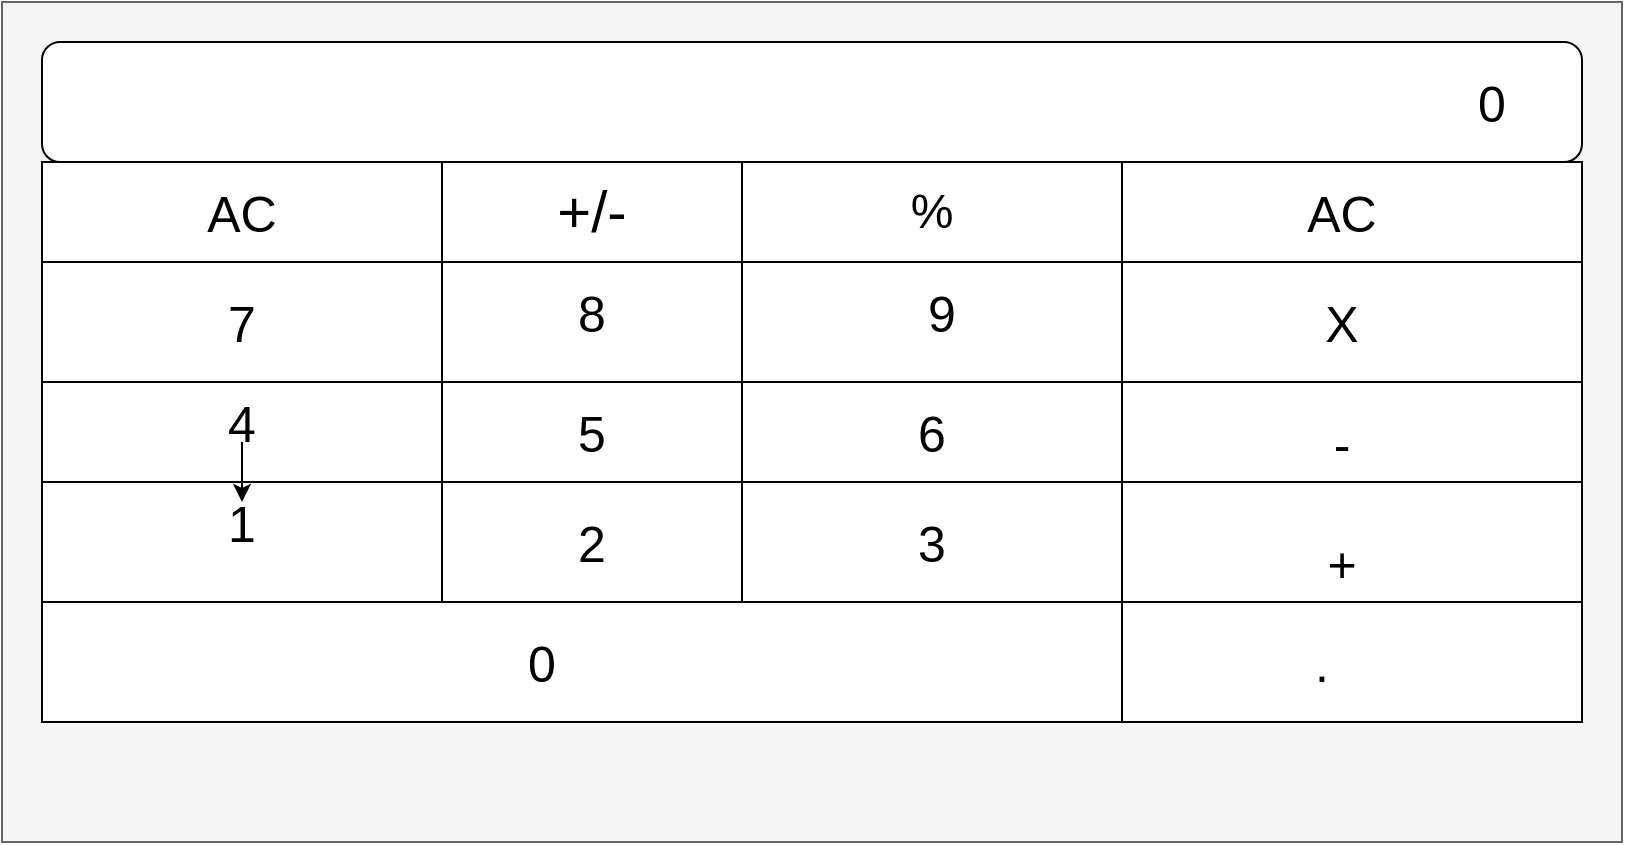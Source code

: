 <mxfile version="13.9.9" type="device" pages="2"><diagram id="JDqJoyBsOqbUNYT5pth4" name="Page-1"><mxGraphModel dx="1086" dy="806" grid="1" gridSize="10" guides="1" tooltips="1" connect="1" arrows="1" fold="1" page="1" pageScale="1" pageWidth="850" pageHeight="1100" math="0" shadow="0"><root><mxCell id="0"/><mxCell id="1" parent="0"/><mxCell id="0WpJADBj-stAcuNS_Mou-1" value="" style="rounded=0;whiteSpace=wrap;html=1;fillColor=#f5f5f5;strokeColor=#666666;fontColor=#333333;labelBackgroundColor=#787878;" vertex="1" parent="1"><mxGeometry x="20" y="30" width="810" height="420" as="geometry"/></mxCell><mxCell id="0WpJADBj-stAcuNS_Mou-3" value="" style="rounded=1;whiteSpace=wrap;html=1;labelBackgroundColor=#787878;" vertex="1" parent="1"><mxGeometry x="40" y="50" width="770" height="60" as="geometry"/></mxCell><mxCell id="0WpJADBj-stAcuNS_Mou-4" value="" style="rounded=0;whiteSpace=wrap;html=1;labelBackgroundColor=none;" vertex="1" parent="1"><mxGeometry x="40" y="110" width="770" height="50" as="geometry"/></mxCell><mxCell id="0WpJADBj-stAcuNS_Mou-5" value="" style="rounded=0;whiteSpace=wrap;html=1;labelBackgroundColor=#666666;" vertex="1" parent="1"><mxGeometry x="40" y="110" width="200" height="50" as="geometry"/></mxCell><mxCell id="0WpJADBj-stAcuNS_Mou-6" value="&lt;font style=&quot;font-size: 24px&quot;&gt;%&lt;/font&gt;" style="rounded=0;whiteSpace=wrap;html=1;" vertex="1" parent="1"><mxGeometry x="390" y="110" width="190" height="50" as="geometry"/></mxCell><mxCell id="0WpJADBj-stAcuNS_Mou-8" value="&lt;span style=&quot;color: rgba(0 , 0 , 0 , 0) ; font-family: monospace ; font-size: 0px&quot;&gt;%3CmxGraphModel%3E%3Croot%3E%3CmxCell%20id%3D%220%22%2F%3E%3CmxCell%20id%3D%221%22%20parent%3D%220%22%2F%3E%3CmxCell%20id%3D%222%22%20value%3D%22AC%22%20style%3D%22text%3Bhtml%3D1%3BstrokeColor%3Dnone%3BfillColor%3Dnone%3Balign%3Dcenter%3BverticalAlign%3Dmiddle%3BwhiteSpace%3Dwrap%3Brounded%3D0%3BlabelBackgroundColor%3Dnone%3BfontSize%3D25%3B%22%20vertex%3D%221%22%20parent%3D%221%22%3E%3CmxGeometry%20x%3D%22120%22%20y%3D%22125%22%20width%3D%2240%22%20height%3D%2220%22%20as%3D%22geometry%22%2F%3E%3C%2FmxCell%3E%3C%2Froot%3E%3C%2FmxGraphModel%3E&lt;/span&gt;" style="rounded=0;whiteSpace=wrap;html=1;" vertex="1" parent="1"><mxGeometry x="40" y="160" width="770" height="60" as="geometry"/></mxCell><mxCell id="0WpJADBj-stAcuNS_Mou-9" value="" style="rounded=0;whiteSpace=wrap;html=1;" vertex="1" parent="1"><mxGeometry x="40" y="220" width="770" height="60" as="geometry"/></mxCell><mxCell id="0WpJADBj-stAcuNS_Mou-10" value="" style="rounded=0;whiteSpace=wrap;html=1;" vertex="1" parent="1"><mxGeometry x="40" y="270" width="770" height="60" as="geometry"/></mxCell><mxCell id="0WpJADBj-stAcuNS_Mou-11" value="&lt;span style=&quot;color: rgba(0 , 0 , 0 , 0) ; font-family: monospace ; font-size: 0px&quot;&gt;%3CmxGraphModel%3E%3Croot%3E%3CmxCell%20id%3D%220%22%2F%3E%3CmxCell%20id%3D%221%22%20parent%3D%220%22%2F%3E%3CmxCell%20id%3D%222%22%20value%3D%22AC%22%20style%3D%22text%3Bhtml%3D1%3BstrokeColor%3Dnone%3BfillColor%3Dnone%3Balign%3Dcenter%3BverticalAlign%3Dmiddle%3BwhiteSpace%3Dwrap%3Brounded%3D0%3BlabelBackgroundColor%3Dnone%3BfontSize%3D25%3B%22%20vertex%3D%221%22%20parent%3D%221%22%3E%3CmxGeometry%20x%3D%22120%22%20y%3D%22125%22%20width%3D%2240%22%20height%3D%2220%22%20as%3D%22geometry%22%2F%3E%3C%2FmxCell%3E%3C%2Froot%3E%3C%2FmxGraphModel%3E&lt;/span&gt;" style="rounded=0;whiteSpace=wrap;html=1;" vertex="1" parent="1"><mxGeometry x="40" y="330" width="770" height="60" as="geometry"/></mxCell><mxCell id="0WpJADBj-stAcuNS_Mou-12" value="" style="rounded=0;whiteSpace=wrap;html=1;" vertex="1" parent="1"><mxGeometry x="40" y="160" width="200" height="60" as="geometry"/></mxCell><mxCell id="0WpJADBj-stAcuNS_Mou-14" value="" style="rounded=0;whiteSpace=wrap;html=1;" vertex="1" parent="1"><mxGeometry x="390" y="160" width="190" height="60" as="geometry"/></mxCell><mxCell id="0WpJADBj-stAcuNS_Mou-15" value="" style="rounded=0;whiteSpace=wrap;html=1;" vertex="1" parent="1"><mxGeometry x="40" y="220" width="200" height="50" as="geometry"/></mxCell><mxCell id="0WpJADBj-stAcuNS_Mou-16" value="" style="rounded=0;whiteSpace=wrap;html=1;" vertex="1" parent="1"><mxGeometry x="240" y="220" width="150" height="50" as="geometry"/></mxCell><mxCell id="0WpJADBj-stAcuNS_Mou-17" value="" style="rounded=0;whiteSpace=wrap;html=1;" vertex="1" parent="1"><mxGeometry x="390" y="220" width="190" height="50" as="geometry"/></mxCell><mxCell id="0WpJADBj-stAcuNS_Mou-18" value="" style="rounded=0;whiteSpace=wrap;html=1;" vertex="1" parent="1"><mxGeometry x="40" y="270" width="200" height="60" as="geometry"/></mxCell><mxCell id="0WpJADBj-stAcuNS_Mou-19" value="" style="rounded=0;whiteSpace=wrap;html=1;" vertex="1" parent="1"><mxGeometry x="390" y="270" width="190" height="60" as="geometry"/></mxCell><mxCell id="0WpJADBj-stAcuNS_Mou-20" value="" style="rounded=0;whiteSpace=wrap;html=1;labelBackgroundColor=#787878;" vertex="1" parent="1"><mxGeometry x="40" y="330" width="540" height="60" as="geometry"/></mxCell><mxCell id="0WpJADBj-stAcuNS_Mou-21" value="0" style="text;html=1;strokeColor=none;fillColor=none;align=center;verticalAlign=middle;whiteSpace=wrap;rounded=0;fontSize=25;" vertex="1" parent="1"><mxGeometry x="740" y="70" width="50" height="20" as="geometry"/></mxCell><mxCell id="0WpJADBj-stAcuNS_Mou-22" value="AC" style="text;html=1;strokeColor=none;fillColor=none;align=center;verticalAlign=middle;whiteSpace=wrap;rounded=0;labelBackgroundColor=none;fontSize=25;" vertex="1" parent="1"><mxGeometry x="120" y="125" width="40" height="20" as="geometry"/></mxCell><mxCell id="0WpJADBj-stAcuNS_Mou-23" value="7" style="text;html=1;strokeColor=none;fillColor=none;align=center;verticalAlign=middle;whiteSpace=wrap;rounded=0;labelBackgroundColor=none;fontSize=25;" vertex="1" parent="1"><mxGeometry x="120" y="180" width="40" height="20" as="geometry"/></mxCell><mxCell id="0WpJADBj-stAcuNS_Mou-33" value="" style="edgeStyle=orthogonalEdgeStyle;rounded=0;orthogonalLoop=1;jettySize=auto;html=1;fontSize=25;fontColor=#000000;" edge="1" parent="1" source="0WpJADBj-stAcuNS_Mou-24" target="0WpJADBj-stAcuNS_Mou-25"><mxGeometry relative="1" as="geometry"/></mxCell><mxCell id="0WpJADBj-stAcuNS_Mou-24" value="4" style="text;html=1;strokeColor=none;fillColor=none;align=center;verticalAlign=middle;whiteSpace=wrap;rounded=0;labelBackgroundColor=none;fontSize=25;" vertex="1" parent="1"><mxGeometry x="120" y="230" width="40" height="20" as="geometry"/></mxCell><mxCell id="0WpJADBj-stAcuNS_Mou-25" value="1" style="text;html=1;strokeColor=none;fillColor=none;align=center;verticalAlign=middle;whiteSpace=wrap;rounded=0;labelBackgroundColor=none;fontSize=25;" vertex="1" parent="1"><mxGeometry x="120" y="280" width="40" height="20" as="geometry"/></mxCell><mxCell id="0WpJADBj-stAcuNS_Mou-26" value="&lt;font style=&quot;font-size: 29px&quot;&gt;+/-&lt;/font&gt;" style="text;html=1;strokeColor=none;fillColor=none;align=center;verticalAlign=middle;whiteSpace=wrap;rounded=0;labelBackgroundColor=none;fontSize=25;" vertex="1" parent="1"><mxGeometry x="295" y="125" width="40" height="20" as="geometry"/></mxCell><mxCell id="0WpJADBj-stAcuNS_Mou-29" value="8" style="text;html=1;strokeColor=none;fillColor=none;align=center;verticalAlign=middle;whiteSpace=wrap;rounded=0;labelBackgroundColor=none;fontSize=25;" vertex="1" parent="1"><mxGeometry x="295" y="175" width="40" height="20" as="geometry"/></mxCell><mxCell id="0WpJADBj-stAcuNS_Mou-30" value="5" style="text;html=1;strokeColor=none;fillColor=none;align=center;verticalAlign=middle;whiteSpace=wrap;rounded=0;labelBackgroundColor=none;fontSize=25;" vertex="1" parent="1"><mxGeometry x="295" y="235" width="40" height="20" as="geometry"/></mxCell><mxCell id="0WpJADBj-stAcuNS_Mou-32" value="2" style="text;html=1;strokeColor=none;fillColor=none;align=center;verticalAlign=middle;whiteSpace=wrap;rounded=0;labelBackgroundColor=none;fontSize=25;" vertex="1" parent="1"><mxGeometry x="295" y="290" width="40" height="20" as="geometry"/></mxCell><mxCell id="0WpJADBj-stAcuNS_Mou-34" value="9" style="text;html=1;strokeColor=none;fillColor=none;align=center;verticalAlign=middle;whiteSpace=wrap;rounded=0;labelBackgroundColor=none;fontSize=25;" vertex="1" parent="1"><mxGeometry x="470" y="175" width="40" height="20" as="geometry"/></mxCell><mxCell id="0WpJADBj-stAcuNS_Mou-35" value="6" style="text;html=1;strokeColor=none;fillColor=none;align=center;verticalAlign=middle;whiteSpace=wrap;rounded=0;labelBackgroundColor=none;fontSize=25;" vertex="1" parent="1"><mxGeometry x="465" y="235" width="40" height="20" as="geometry"/></mxCell><mxCell id="0WpJADBj-stAcuNS_Mou-36" value="3" style="text;html=1;strokeColor=none;fillColor=none;align=center;verticalAlign=middle;whiteSpace=wrap;rounded=0;labelBackgroundColor=none;fontSize=25;" vertex="1" parent="1"><mxGeometry x="465" y="290" width="40" height="20" as="geometry"/></mxCell><mxCell id="0WpJADBj-stAcuNS_Mou-37" value="0" style="text;html=1;strokeColor=none;fillColor=none;align=center;verticalAlign=middle;whiteSpace=wrap;rounded=0;labelBackgroundColor=none;fontSize=25;" vertex="1" parent="1"><mxGeometry x="270" y="350" width="40" height="20" as="geometry"/></mxCell><mxCell id="0WpJADBj-stAcuNS_Mou-38" value="." style="text;html=1;strokeColor=none;fillColor=none;align=center;verticalAlign=middle;whiteSpace=wrap;rounded=0;labelBackgroundColor=none;fontSize=25;" vertex="1" parent="1"><mxGeometry x="660" y="350" width="40" height="20" as="geometry"/></mxCell><mxCell id="0WpJADBj-stAcuNS_Mou-39" value="AC" style="text;html=1;strokeColor=none;fillColor=none;align=center;verticalAlign=middle;whiteSpace=wrap;rounded=0;labelBackgroundColor=none;fontSize=25;" vertex="1" parent="1"><mxGeometry x="670" y="125" width="40" height="20" as="geometry"/></mxCell><mxCell id="0WpJADBj-stAcuNS_Mou-40" value="X" style="text;html=1;strokeColor=none;fillColor=none;align=center;verticalAlign=middle;whiteSpace=wrap;rounded=0;labelBackgroundColor=none;fontSize=25;" vertex="1" parent="1"><mxGeometry x="670" y="180" width="40" height="20" as="geometry"/></mxCell><mxCell id="0WpJADBj-stAcuNS_Mou-41" value="-" style="text;html=1;strokeColor=none;fillColor=none;align=center;verticalAlign=middle;whiteSpace=wrap;rounded=0;labelBackgroundColor=none;fontSize=25;" vertex="1" parent="1"><mxGeometry x="670" y="240" width="40" height="20" as="geometry"/></mxCell><mxCell id="0WpJADBj-stAcuNS_Mou-42" value="+" style="text;html=1;strokeColor=none;fillColor=none;align=center;verticalAlign=middle;whiteSpace=wrap;rounded=0;labelBackgroundColor=none;fontSize=25;" vertex="1" parent="1"><mxGeometry x="670" y="300" width="40" height="20" as="geometry"/></mxCell></root></mxGraphModel></diagram><diagram id="hvPEX4GVyXlCFxJT8nI1" name="Page-2"><mxGraphModel dx="1086" dy="1906" grid="1" gridSize="10" guides="1" tooltips="1" connect="1" arrows="1" fold="1" page="1" pageScale="1" pageWidth="850" pageHeight="1100" math="0" shadow="0"><root><mxCell id="17aq8slilNDu8v1mKA0G-0"/><mxCell id="17aq8slilNDu8v1mKA0G-1" parent="17aq8slilNDu8v1mKA0G-0"/><mxCell id="17aq8slilNDu8v1mKA0G-2" value="" style="rounded=0;whiteSpace=wrap;html=1;labelBackgroundColor=#787878;fontSize=25;fontColor=#000000;" vertex="1" parent="17aq8slilNDu8v1mKA0G-1"><mxGeometry x="10" y="-10" width="830" height="700" as="geometry"/></mxCell><mxCell id="17aq8slilNDu8v1mKA0G-3" value="" style="rounded=0;whiteSpace=wrap;html=1;labelBackgroundColor=#787878;fontSize=25;fontColor=#000000;" vertex="1" parent="17aq8slilNDu8v1mKA0G-1"><mxGeometry x="30" y="20" width="780" height="60" as="geometry"/></mxCell><mxCell id="17aq8slilNDu8v1mKA0G-4" value="" style="rounded=0;whiteSpace=wrap;html=1;labelBackgroundColor=#787878;fontSize=25;fontColor=#000000;" vertex="1" parent="17aq8slilNDu8v1mKA0G-1"><mxGeometry x="50" y="30" width="80" height="40" as="geometry"/></mxCell><mxCell id="17aq8slilNDu8v1mKA0G-5" value="" style="rounded=0;whiteSpace=wrap;html=1;labelBackgroundColor=#787878;fontSize=25;fontColor=#000000;fillColor=#FF0000;" vertex="1" parent="17aq8slilNDu8v1mKA0G-1"><mxGeometry x="360" y="50" width="20" height="10" as="geometry"/></mxCell><mxCell id="17aq8slilNDu8v1mKA0G-8" value="" style="rounded=0;whiteSpace=wrap;html=1;labelBackgroundColor=#787878;fontSize=25;fontColor=#000000;fillColor=#FFFF00;" vertex="1" parent="17aq8slilNDu8v1mKA0G-1"><mxGeometry x="400" y="50" width="20" height="10" as="geometry"/></mxCell><mxCell id="17aq8slilNDu8v1mKA0G-9" value="" style="rounded=0;whiteSpace=wrap;html=1;labelBackgroundColor=#787878;fontSize=25;fontColor=#000000;fillColor=#009900;" vertex="1" parent="17aq8slilNDu8v1mKA0G-1"><mxGeometry x="430" y="50" width="20" height="10" as="geometry"/></mxCell><mxCell id="17aq8slilNDu8v1mKA0G-12" value="About us" style="text;html=1;strokeColor=none;fillColor=none;align=center;verticalAlign=middle;whiteSpace=wrap;rounded=0;labelBackgroundColor=#787878;fontSize=25;fontColor=#000000;" vertex="1" parent="17aq8slilNDu8v1mKA0G-1"><mxGeometry x="680" y="40" width="120" height="20" as="geometry"/></mxCell><mxCell id="17aq8slilNDu8v1mKA0G-15" value="" style="ellipse;whiteSpace=wrap;html=1;aspect=fixed;labelBackgroundColor=#787878;fontSize=25;fontColor=#000000;" vertex="1" parent="17aq8slilNDu8v1mKA0G-1"><mxGeometry x="70" y="30" width="40" height="40" as="geometry"/></mxCell><mxCell id="17aq8slilNDu8v1mKA0G-17" value="" style="rounded=0;whiteSpace=wrap;html=1;labelBackgroundColor=#787878;fillColor=#FFFFFF;fontSize=25;fontColor=#000000;" vertex="1" parent="17aq8slilNDu8v1mKA0G-1"><mxGeometry x="30" y="80" width="780" height="140" as="geometry"/></mxCell><mxCell id="17aq8slilNDu8v1mKA0G-18" value="" style="rounded=0;whiteSpace=wrap;html=1;labelBackgroundColor=#787878;fillColor=#FFFFFF;fontSize=25;fontColor=#000000;" vertex="1" parent="17aq8slilNDu8v1mKA0G-1"><mxGeometry x="30" y="270" width="190" height="290" as="geometry"/></mxCell><mxCell id="17aq8slilNDu8v1mKA0G-19" value="" style="rounded=0;whiteSpace=wrap;html=1;labelBackgroundColor=#787878;fillColor=#FFFFFF;fontSize=25;fontColor=#000000;" vertex="1" parent="17aq8slilNDu8v1mKA0G-1"><mxGeometry x="440" y="270" width="180" height="290" as="geometry"/></mxCell><mxCell id="17aq8slilNDu8v1mKA0G-20" value="" style="rounded=0;whiteSpace=wrap;html=1;labelBackgroundColor=#787878;fillColor=#FFFFFF;fontSize=25;fontColor=#000000;" vertex="1" parent="17aq8slilNDu8v1mKA0G-1"><mxGeometry x="235" y="270" width="190" height="290" as="geometry"/></mxCell><mxCell id="17aq8slilNDu8v1mKA0G-21" value="" style="rounded=0;whiteSpace=wrap;html=1;labelBackgroundColor=#787878;fillColor=#FFFFFF;fontSize=25;fontColor=#000000;" vertex="1" parent="17aq8slilNDu8v1mKA0G-1"><mxGeometry x="630" y="270" width="180" height="290" as="geometry"/></mxCell><mxCell id="17aq8slilNDu8v1mKA0G-22" value="Text" style="text;html=1;strokeColor=none;fillColor=none;align=center;verticalAlign=middle;whiteSpace=wrap;rounded=0;labelBackgroundColor=#787878;fontSize=25;fontColor=#000000;" vertex="1" parent="17aq8slilNDu8v1mKA0G-1"><mxGeometry x="285" y="240" width="170" height="20" as="geometry"/></mxCell><mxCell id="17aq8slilNDu8v1mKA0G-24" value="" style="rounded=0;whiteSpace=wrap;html=1;labelBackgroundColor=#787878;fillColor=#FFFFFF;fontSize=25;fontColor=#000000;" vertex="1" parent="17aq8slilNDu8v1mKA0G-1"><mxGeometry x="20" y="600" width="790" height="60" as="geometry"/></mxCell></root></mxGraphModel></diagram></mxfile>
